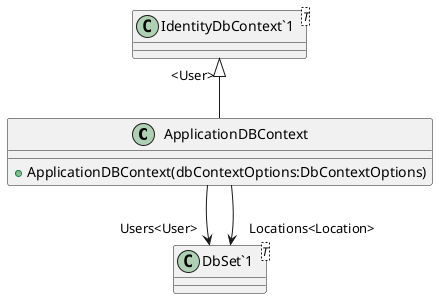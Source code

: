 @startuml
class ApplicationDBContext {
    + ApplicationDBContext(dbContextOptions:DbContextOptions)
}
class "IdentityDbContext`1"<T> {
}
class "DbSet`1"<T> {
}
"IdentityDbContext`1" "<User>" <|-- ApplicationDBContext
ApplicationDBContext --> "Users<User>" "DbSet`1"
ApplicationDBContext --> "Locations<Location>" "DbSet`1"
@enduml
